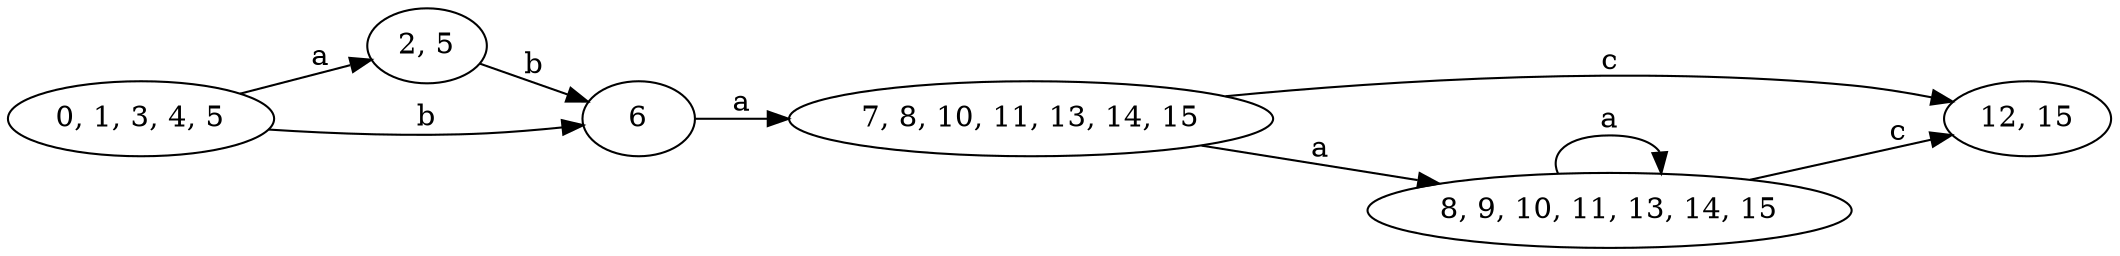 // AFD resultante
digraph {
	rankdir=LR
	"0, 1, 3, 4, 5" [label="0, 1, 3, 4, 5"]
	"0, 1, 3, 4, 5" -> "2, 5" [label=a]
	"0, 1, 3, 4, 5" -> 6 [label=b]
	"2, 5" [label="2, 5"]
	"2, 5" -> 6 [label=b]
	6 [label=6]
	6 -> "7, 8, 10, 11, 13, 14, 15" [label=a]
	"7, 8, 10, 11, 13, 14, 15" [label="7, 8, 10, 11, 13, 14, 15"]
	"7, 8, 10, 11, 13, 14, 15" -> "12, 15" [label=c]
	"7, 8, 10, 11, 13, 14, 15" -> "8, 9, 10, 11, 13, 14, 15" [label=a]
	"12, 15" [label="12, 15"]
	"8, 9, 10, 11, 13, 14, 15" [label="8, 9, 10, 11, 13, 14, 15"]
	"8, 9, 10, 11, 13, 14, 15" -> "12, 15" [label=c]
	"8, 9, 10, 11, 13, 14, 15" -> "8, 9, 10, 11, 13, 14, 15" [label=a]
}

